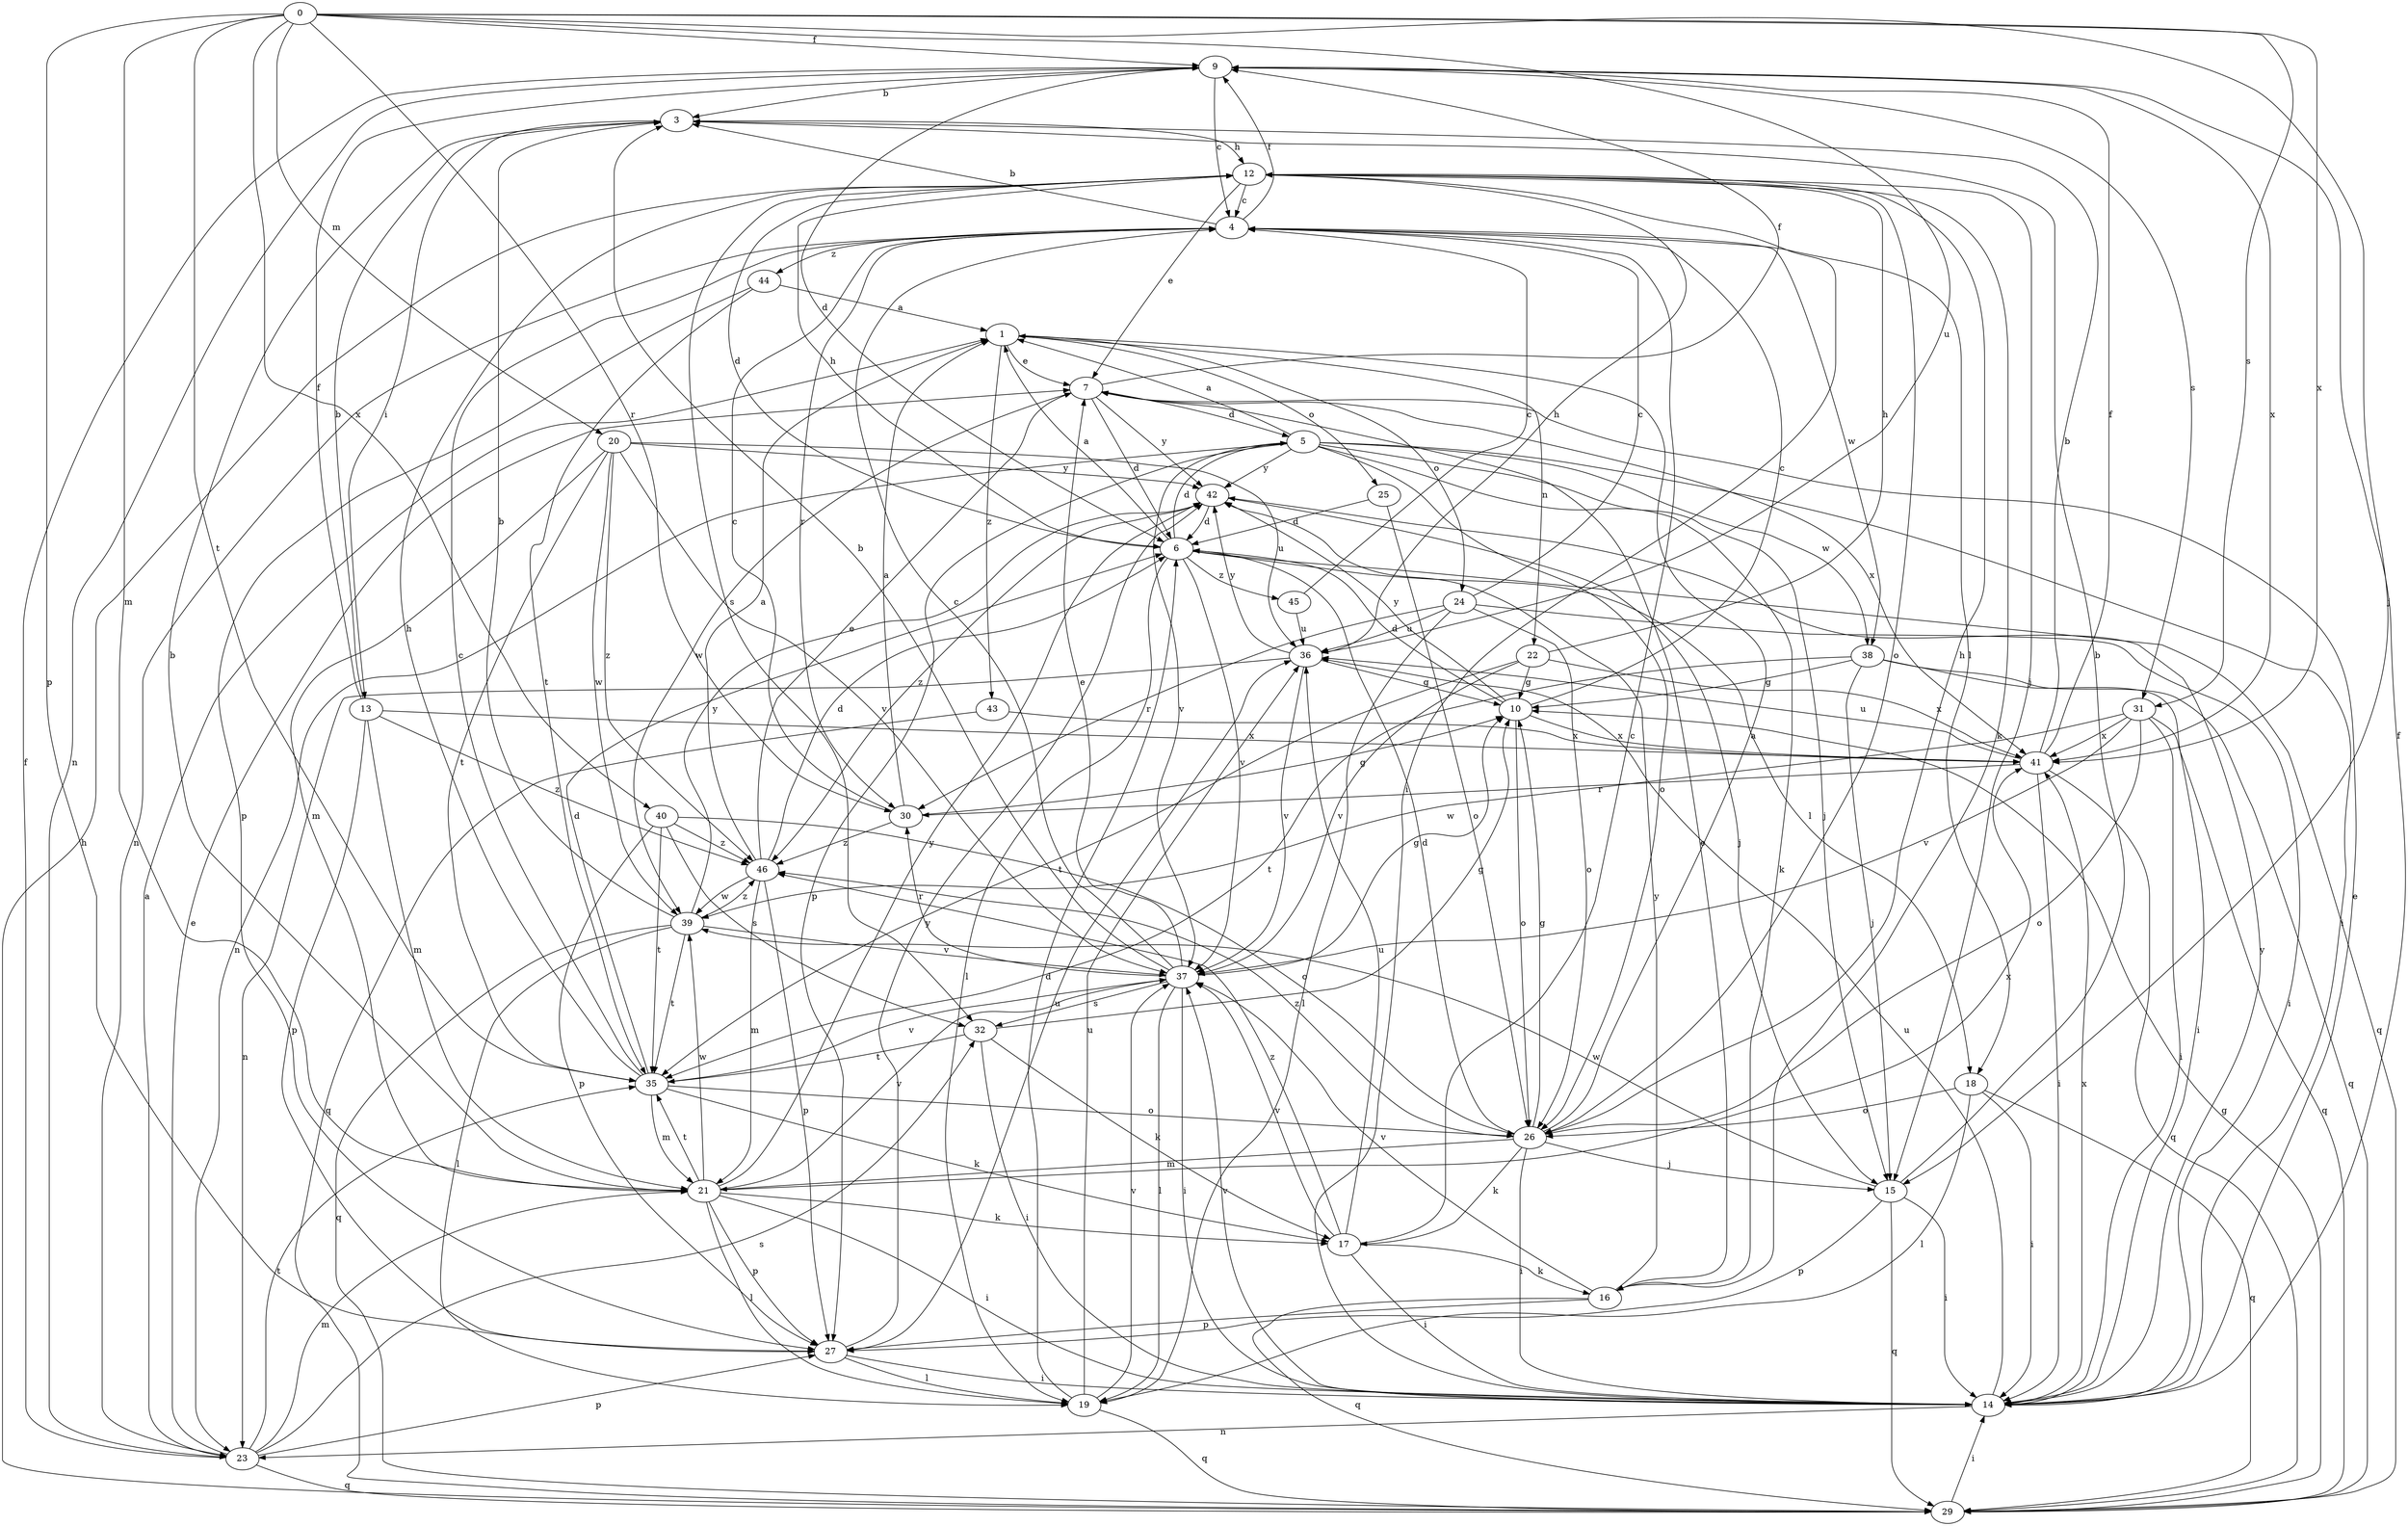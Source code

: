 strict digraph  {
0;
1;
3;
4;
5;
6;
7;
9;
10;
12;
13;
14;
15;
16;
17;
18;
19;
20;
21;
22;
23;
24;
25;
26;
27;
29;
30;
31;
32;
35;
36;
37;
38;
39;
40;
41;
42;
43;
44;
45;
46;
0 -> 9  [label=f];
0 -> 15  [label=j];
0 -> 20  [label=m];
0 -> 21  [label=m];
0 -> 27  [label=p];
0 -> 30  [label=r];
0 -> 31  [label=s];
0 -> 35  [label=t];
0 -> 36  [label=u];
0 -> 40  [label=x];
0 -> 41  [label=x];
1 -> 7  [label=e];
1 -> 22  [label=n];
1 -> 24  [label=o];
1 -> 25  [label=o];
1 -> 43  [label=z];
3 -> 12  [label=h];
3 -> 13  [label=i];
4 -> 3  [label=b];
4 -> 9  [label=f];
4 -> 18  [label=l];
4 -> 23  [label=n];
4 -> 30  [label=r];
4 -> 38  [label=w];
4 -> 44  [label=z];
5 -> 1  [label=a];
5 -> 14  [label=i];
5 -> 15  [label=j];
5 -> 16  [label=k];
5 -> 23  [label=n];
5 -> 26  [label=o];
5 -> 27  [label=p];
5 -> 37  [label=v];
5 -> 38  [label=w];
5 -> 42  [label=y];
6 -> 1  [label=a];
6 -> 5  [label=d];
6 -> 12  [label=h];
6 -> 18  [label=l];
6 -> 19  [label=l];
6 -> 29  [label=q];
6 -> 37  [label=v];
6 -> 45  [label=z];
7 -> 5  [label=d];
7 -> 6  [label=d];
7 -> 9  [label=f];
7 -> 39  [label=w];
7 -> 41  [label=x];
7 -> 42  [label=y];
9 -> 3  [label=b];
9 -> 4  [label=c];
9 -> 6  [label=d];
9 -> 23  [label=n];
9 -> 31  [label=s];
9 -> 41  [label=x];
10 -> 4  [label=c];
10 -> 6  [label=d];
10 -> 26  [label=o];
10 -> 41  [label=x];
10 -> 42  [label=y];
12 -> 4  [label=c];
12 -> 6  [label=d];
12 -> 7  [label=e];
12 -> 14  [label=i];
12 -> 15  [label=j];
12 -> 16  [label=k];
12 -> 26  [label=o];
12 -> 32  [label=s];
13 -> 3  [label=b];
13 -> 9  [label=f];
13 -> 21  [label=m];
13 -> 27  [label=p];
13 -> 41  [label=x];
13 -> 46  [label=z];
14 -> 7  [label=e];
14 -> 9  [label=f];
14 -> 23  [label=n];
14 -> 36  [label=u];
14 -> 37  [label=v];
14 -> 41  [label=x];
14 -> 42  [label=y];
15 -> 3  [label=b];
15 -> 14  [label=i];
15 -> 27  [label=p];
15 -> 29  [label=q];
15 -> 39  [label=w];
16 -> 7  [label=e];
16 -> 27  [label=p];
16 -> 29  [label=q];
16 -> 37  [label=v];
16 -> 42  [label=y];
17 -> 4  [label=c];
17 -> 14  [label=i];
17 -> 16  [label=k];
17 -> 36  [label=u];
17 -> 37  [label=v];
17 -> 46  [label=z];
18 -> 14  [label=i];
18 -> 19  [label=l];
18 -> 26  [label=o];
18 -> 29  [label=q];
19 -> 6  [label=d];
19 -> 29  [label=q];
19 -> 36  [label=u];
19 -> 37  [label=v];
20 -> 21  [label=m];
20 -> 35  [label=t];
20 -> 36  [label=u];
20 -> 37  [label=v];
20 -> 39  [label=w];
20 -> 42  [label=y];
20 -> 46  [label=z];
21 -> 3  [label=b];
21 -> 14  [label=i];
21 -> 17  [label=k];
21 -> 19  [label=l];
21 -> 27  [label=p];
21 -> 35  [label=t];
21 -> 37  [label=v];
21 -> 39  [label=w];
21 -> 41  [label=x];
21 -> 42  [label=y];
22 -> 10  [label=g];
22 -> 12  [label=h];
22 -> 35  [label=t];
22 -> 37  [label=v];
22 -> 41  [label=x];
23 -> 1  [label=a];
23 -> 7  [label=e];
23 -> 9  [label=f];
23 -> 21  [label=m];
23 -> 27  [label=p];
23 -> 29  [label=q];
23 -> 32  [label=s];
23 -> 35  [label=t];
24 -> 4  [label=c];
24 -> 14  [label=i];
24 -> 19  [label=l];
24 -> 26  [label=o];
24 -> 30  [label=r];
24 -> 36  [label=u];
25 -> 6  [label=d];
25 -> 26  [label=o];
26 -> 1  [label=a];
26 -> 6  [label=d];
26 -> 10  [label=g];
26 -> 12  [label=h];
26 -> 14  [label=i];
26 -> 15  [label=j];
26 -> 17  [label=k];
26 -> 21  [label=m];
26 -> 46  [label=z];
27 -> 14  [label=i];
27 -> 19  [label=l];
27 -> 36  [label=u];
27 -> 42  [label=y];
29 -> 10  [label=g];
29 -> 12  [label=h];
29 -> 14  [label=i];
30 -> 1  [label=a];
30 -> 4  [label=c];
30 -> 10  [label=g];
30 -> 46  [label=z];
31 -> 14  [label=i];
31 -> 26  [label=o];
31 -> 29  [label=q];
31 -> 37  [label=v];
31 -> 39  [label=w];
31 -> 41  [label=x];
32 -> 10  [label=g];
32 -> 14  [label=i];
32 -> 17  [label=k];
32 -> 35  [label=t];
35 -> 4  [label=c];
35 -> 6  [label=d];
35 -> 12  [label=h];
35 -> 17  [label=k];
35 -> 21  [label=m];
35 -> 26  [label=o];
35 -> 37  [label=v];
36 -> 10  [label=g];
36 -> 12  [label=h];
36 -> 23  [label=n];
36 -> 37  [label=v];
36 -> 42  [label=y];
37 -> 3  [label=b];
37 -> 4  [label=c];
37 -> 7  [label=e];
37 -> 10  [label=g];
37 -> 14  [label=i];
37 -> 19  [label=l];
37 -> 30  [label=r];
37 -> 32  [label=s];
38 -> 10  [label=g];
38 -> 14  [label=i];
38 -> 15  [label=j];
38 -> 29  [label=q];
38 -> 35  [label=t];
39 -> 3  [label=b];
39 -> 19  [label=l];
39 -> 29  [label=q];
39 -> 35  [label=t];
39 -> 37  [label=v];
39 -> 42  [label=y];
39 -> 46  [label=z];
40 -> 26  [label=o];
40 -> 27  [label=p];
40 -> 32  [label=s];
40 -> 35  [label=t];
40 -> 46  [label=z];
41 -> 3  [label=b];
41 -> 9  [label=f];
41 -> 14  [label=i];
41 -> 29  [label=q];
41 -> 30  [label=r];
41 -> 36  [label=u];
42 -> 6  [label=d];
42 -> 15  [label=j];
42 -> 46  [label=z];
43 -> 29  [label=q];
43 -> 41  [label=x];
44 -> 1  [label=a];
44 -> 27  [label=p];
44 -> 35  [label=t];
45 -> 4  [label=c];
45 -> 36  [label=u];
46 -> 1  [label=a];
46 -> 6  [label=d];
46 -> 7  [label=e];
46 -> 21  [label=m];
46 -> 27  [label=p];
46 -> 39  [label=w];
}
